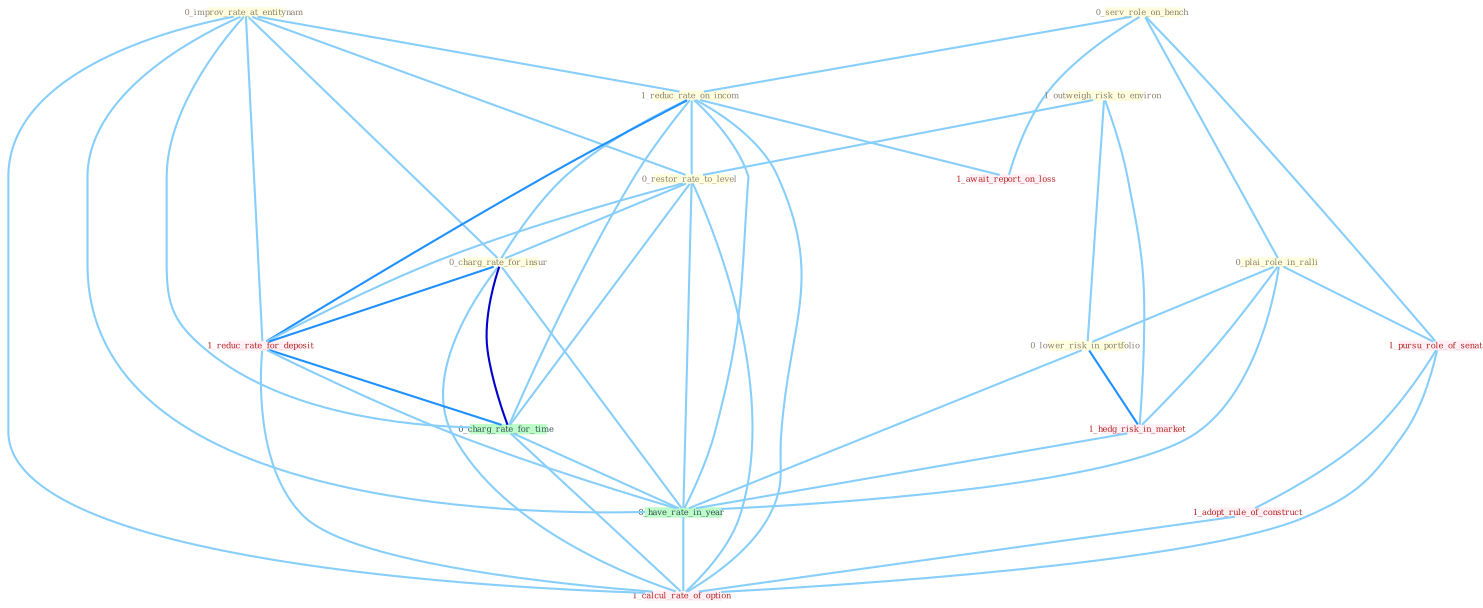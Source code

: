 Graph G{ 
    node
    [shape=polygon,style=filled,width=.5,height=.06,color="#BDFCC9",fixedsize=true,fontsize=4,
    fontcolor="#2f4f4f"];
    {node
    [color="#ffffe0", fontcolor="#8b7d6b"] "0_improv_rate_at_entitynam " "0_serv_role_on_bench " "0_plai_role_in_ralli " "1_reduc_rate_on_incom " "1_outweigh_risk_to_environ " "0_lower_risk_in_portfolio " "0_restor_rate_to_level " "0_charg_rate_for_insur "}
{node [color="#fff0f5", fontcolor="#b22222"] "1_pursu_role_of_senat " "1_await_report_on_loss " "1_reduc_rate_for_deposit " "1_adopt_rule_of_construct " "1_hedg_risk_in_market " "1_calcul_rate_of_option "}
edge [color="#B0E2FF"];

	"0_improv_rate_at_entitynam " -- "1_reduc_rate_on_incom " [w="1", color="#87cefa" ];
	"0_improv_rate_at_entitynam " -- "0_restor_rate_to_level " [w="1", color="#87cefa" ];
	"0_improv_rate_at_entitynam " -- "0_charg_rate_for_insur " [w="1", color="#87cefa" ];
	"0_improv_rate_at_entitynam " -- "1_reduc_rate_for_deposit " [w="1", color="#87cefa" ];
	"0_improv_rate_at_entitynam " -- "0_charg_rate_for_time " [w="1", color="#87cefa" ];
	"0_improv_rate_at_entitynam " -- "0_have_rate_in_year " [w="1", color="#87cefa" ];
	"0_improv_rate_at_entitynam " -- "1_calcul_rate_of_option " [w="1", color="#87cefa" ];
	"0_serv_role_on_bench " -- "0_plai_role_in_ralli " [w="1", color="#87cefa" ];
	"0_serv_role_on_bench " -- "1_reduc_rate_on_incom " [w="1", color="#87cefa" ];
	"0_serv_role_on_bench " -- "1_pursu_role_of_senat " [w="1", color="#87cefa" ];
	"0_serv_role_on_bench " -- "1_await_report_on_loss " [w="1", color="#87cefa" ];
	"0_plai_role_in_ralli " -- "0_lower_risk_in_portfolio " [w="1", color="#87cefa" ];
	"0_plai_role_in_ralli " -- "1_pursu_role_of_senat " [w="1", color="#87cefa" ];
	"0_plai_role_in_ralli " -- "1_hedg_risk_in_market " [w="1", color="#87cefa" ];
	"0_plai_role_in_ralli " -- "0_have_rate_in_year " [w="1", color="#87cefa" ];
	"1_reduc_rate_on_incom " -- "0_restor_rate_to_level " [w="1", color="#87cefa" ];
	"1_reduc_rate_on_incom " -- "0_charg_rate_for_insur " [w="1", color="#87cefa" ];
	"1_reduc_rate_on_incom " -- "1_await_report_on_loss " [w="1", color="#87cefa" ];
	"1_reduc_rate_on_incom " -- "1_reduc_rate_for_deposit " [w="2", color="#1e90ff" , len=0.8];
	"1_reduc_rate_on_incom " -- "0_charg_rate_for_time " [w="1", color="#87cefa" ];
	"1_reduc_rate_on_incom " -- "0_have_rate_in_year " [w="1", color="#87cefa" ];
	"1_reduc_rate_on_incom " -- "1_calcul_rate_of_option " [w="1", color="#87cefa" ];
	"1_outweigh_risk_to_environ " -- "0_lower_risk_in_portfolio " [w="1", color="#87cefa" ];
	"1_outweigh_risk_to_environ " -- "0_restor_rate_to_level " [w="1", color="#87cefa" ];
	"1_outweigh_risk_to_environ " -- "1_hedg_risk_in_market " [w="1", color="#87cefa" ];
	"0_lower_risk_in_portfolio " -- "1_hedg_risk_in_market " [w="2", color="#1e90ff" , len=0.8];
	"0_lower_risk_in_portfolio " -- "0_have_rate_in_year " [w="1", color="#87cefa" ];
	"0_restor_rate_to_level " -- "0_charg_rate_for_insur " [w="1", color="#87cefa" ];
	"0_restor_rate_to_level " -- "1_reduc_rate_for_deposit " [w="1", color="#87cefa" ];
	"0_restor_rate_to_level " -- "0_charg_rate_for_time " [w="1", color="#87cefa" ];
	"0_restor_rate_to_level " -- "0_have_rate_in_year " [w="1", color="#87cefa" ];
	"0_restor_rate_to_level " -- "1_calcul_rate_of_option " [w="1", color="#87cefa" ];
	"0_charg_rate_for_insur " -- "1_reduc_rate_for_deposit " [w="2", color="#1e90ff" , len=0.8];
	"0_charg_rate_for_insur " -- "0_charg_rate_for_time " [w="3", color="#0000cd" , len=0.6];
	"0_charg_rate_for_insur " -- "0_have_rate_in_year " [w="1", color="#87cefa" ];
	"0_charg_rate_for_insur " -- "1_calcul_rate_of_option " [w="1", color="#87cefa" ];
	"1_pursu_role_of_senat " -- "1_adopt_rule_of_construct " [w="1", color="#87cefa" ];
	"1_pursu_role_of_senat " -- "1_calcul_rate_of_option " [w="1", color="#87cefa" ];
	"1_reduc_rate_for_deposit " -- "0_charg_rate_for_time " [w="2", color="#1e90ff" , len=0.8];
	"1_reduc_rate_for_deposit " -- "0_have_rate_in_year " [w="1", color="#87cefa" ];
	"1_reduc_rate_for_deposit " -- "1_calcul_rate_of_option " [w="1", color="#87cefa" ];
	"0_charg_rate_for_time " -- "0_have_rate_in_year " [w="1", color="#87cefa" ];
	"0_charg_rate_for_time " -- "1_calcul_rate_of_option " [w="1", color="#87cefa" ];
	"1_adopt_rule_of_construct " -- "1_calcul_rate_of_option " [w="1", color="#87cefa" ];
	"1_hedg_risk_in_market " -- "0_have_rate_in_year " [w="1", color="#87cefa" ];
	"0_have_rate_in_year " -- "1_calcul_rate_of_option " [w="1", color="#87cefa" ];
}